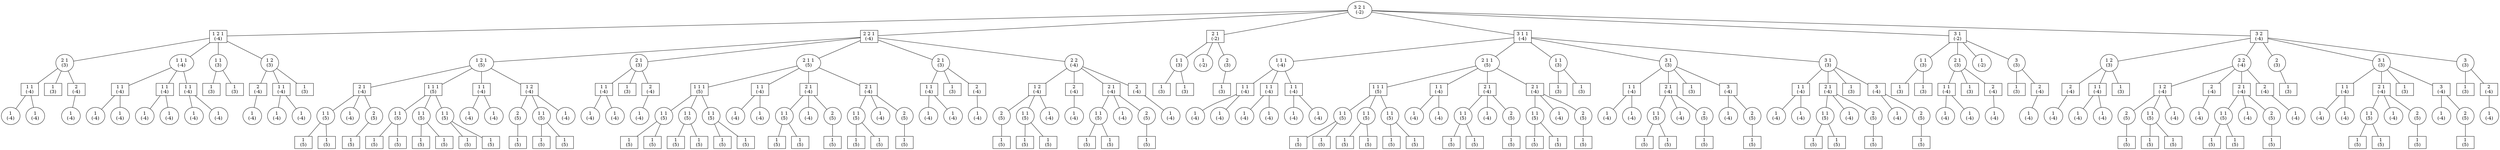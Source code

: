 graph action {
    node_139 -- node_140
    node_140 -- node_141
    node_141 -- node_142
    node_142 -- node_143
    node_143[shape = ellipse, label = "1\n(-4)"]
    node_142 -- node_144
    node_144[shape = ellipse, label = "1\n(-4)"]
    node_142[shape = record, label = "1 1\n(-4)"]
    node_141 -- node_145
    node_145[shape = record, label = "1\n(3)"]
    node_141 -- node_146
    node_146 -- node_147
    node_147[shape = ellipse, label = "1\n(-4)"]
    node_146[shape = record, label = "2\n(-4)"]
    node_141[shape = ellipse, label = "2 1\n(3)"]
    node_140 -- node_148
    node_148 -- node_149
    node_149 -- node_150
    node_150[shape = ellipse, label = "1\n(-4)"]
    node_149 -- node_151
    node_151[shape = ellipse, label = "1\n(-4)"]
    node_149[shape = record, label = "1 1\n(-4)"]
    node_148 -- node_152
    node_152 -- node_153
    node_153[shape = ellipse, label = "1\n(-4)"]
    node_152 -- node_154
    node_154[shape = ellipse, label = "1\n(-4)"]
    node_152[shape = record, label = "1 1\n(-4)"]
    node_148 -- node_155
    node_155 -- node_156
    node_156[shape = ellipse, label = "1\n(-4)"]
    node_155 -- node_157
    node_157[shape = ellipse, label = "1\n(-4)"]
    node_155[shape = record, label = "1 1\n(-4)"]
    node_148[shape = ellipse, label = "1 1 1\n(-4)"]
    node_140 -- node_158
    node_158 -- node_159
    node_159[shape = record, label = "1\n(3)"]
    node_158 -- node_160
    node_160[shape = record, label = "1\n(3)"]
    node_158[shape = ellipse, label = "1 1\n(3)"]
    node_140 -- node_161
    node_161 -- node_162
    node_162 -- node_163
    node_163[shape = ellipse, label = "1\n(-4)"]
    node_162[shape = record, label = "2\n(-4)"]
    node_161 -- node_164
    node_164 -- node_165
    node_165[shape = ellipse, label = "1\n(-4)"]
    node_164 -- node_166
    node_166[shape = ellipse, label = "1\n(-4)"]
    node_164[shape = record, label = "1 1\n(-4)"]
    node_161 -- node_167
    node_167[shape = record, label = "1\n(3)"]
    node_161[shape = ellipse, label = "1 2\n(3)"]
    node_140[shape = record, label = "1 2 1\n(-4)"]
    node_139 -- node_168
    node_168 -- node_169
    node_169 -- node_170
    node_170 -- node_171
    node_171 -- node_172
    node_172[shape = record, label = "1\n(5)"]
    node_171 -- node_173
    node_173[shape = record, label = "1\n(5)"]
    node_171[shape = ellipse, label = "1 1\n(5)"]
    node_170 -- node_174
    node_174[shape = ellipse, label = "1\n(-4)"]
    node_170 -- node_175
    node_175 -- node_176
    node_176[shape = record, label = "1\n(5)"]
    node_175[shape = ellipse, label = "2\n(5)"]
    node_170[shape = record, label = "2 1\n(-4)"]
    node_169 -- node_177
    node_177 -- node_178
    node_178 -- node_179
    node_179[shape = record, label = "1\n(5)"]
    node_178 -- node_180
    node_180[shape = record, label = "1\n(5)"]
    node_178[shape = ellipse, label = "1 1\n(5)"]
    node_177 -- node_181
    node_181 -- node_182
    node_182[shape = record, label = "1\n(5)"]
    node_181 -- node_183
    node_183[shape = record, label = "1\n(5)"]
    node_181[shape = ellipse, label = "1 1\n(5)"]
    node_177 -- node_184
    node_184 -- node_185
    node_185[shape = record, label = "1\n(5)"]
    node_184 -- node_186
    node_186[shape = record, label = "1\n(5)"]
    node_184[shape = ellipse, label = "1 1\n(5)"]
    node_177[shape = record, label = "1 1 1\n(5)"]
    node_169 -- node_187
    node_187 -- node_188
    node_188[shape = ellipse, label = "1\n(-4)"]
    node_187 -- node_189
    node_189[shape = ellipse, label = "1\n(-4)"]
    node_187[shape = record, label = "1 1\n(-4)"]
    node_169 -- node_190
    node_190 -- node_191
    node_191 -- node_192
    node_192[shape = record, label = "1\n(5)"]
    node_191[shape = ellipse, label = "2\n(5)"]
    node_190 -- node_193
    node_193 -- node_194
    node_194[shape = record, label = "1\n(5)"]
    node_193 -- node_195
    node_195[shape = record, label = "1\n(5)"]
    node_193[shape = ellipse, label = "1 1\n(5)"]
    node_190 -- node_196
    node_196[shape = ellipse, label = "1\n(-4)"]
    node_190[shape = record, label = "1 2\n(-4)"]
    node_169[shape = ellipse, label = "1 2 1\n(5)"]
    node_168 -- node_197
    node_197 -- node_198
    node_198 -- node_199
    node_199[shape = ellipse, label = "1\n(-4)"]
    node_198 -- node_200
    node_200[shape = ellipse, label = "1\n(-4)"]
    node_198[shape = record, label = "1 1\n(-4)"]
    node_197 -- node_201
    node_201[shape = record, label = "1\n(3)"]
    node_197 -- node_202
    node_202 -- node_203
    node_203[shape = ellipse, label = "1\n(-4)"]
    node_202[shape = record, label = "2\n(-4)"]
    node_197[shape = ellipse, label = "2 1\n(3)"]
    node_168 -- node_204
    node_204 -- node_205
    node_205 -- node_206
    node_206 -- node_207
    node_207[shape = record, label = "1\n(5)"]
    node_206 -- node_208
    node_208[shape = record, label = "1\n(5)"]
    node_206[shape = ellipse, label = "1 1\n(5)"]
    node_205 -- node_209
    node_209 -- node_210
    node_210[shape = record, label = "1\n(5)"]
    node_209 -- node_211
    node_211[shape = record, label = "1\n(5)"]
    node_209[shape = ellipse, label = "1 1\n(5)"]
    node_205 -- node_212
    node_212 -- node_213
    node_213[shape = record, label = "1\n(5)"]
    node_212 -- node_214
    node_214[shape = record, label = "1\n(5)"]
    node_212[shape = ellipse, label = "1 1\n(5)"]
    node_205[shape = record, label = "1 1 1\n(5)"]
    node_204 -- node_215
    node_215 -- node_216
    node_216[shape = ellipse, label = "1\n(-4)"]
    node_215 -- node_217
    node_217[shape = ellipse, label = "1\n(-4)"]
    node_215[shape = record, label = "1 1\n(-4)"]
    node_204 -- node_218
    node_218 -- node_219
    node_219 -- node_220
    node_220[shape = record, label = "1\n(5)"]
    node_219 -- node_221
    node_221[shape = record, label = "1\n(5)"]
    node_219[shape = ellipse, label = "1 1\n(5)"]
    node_218 -- node_222
    node_222[shape = ellipse, label = "1\n(-4)"]
    node_218 -- node_223
    node_223 -- node_224
    node_224[shape = record, label = "1\n(5)"]
    node_223[shape = ellipse, label = "2\n(5)"]
    node_218[shape = record, label = "2 1\n(-4)"]
    node_204 -- node_225
    node_225 -- node_226
    node_226 -- node_227
    node_227[shape = record, label = "1\n(5)"]
    node_226 -- node_228
    node_228[shape = record, label = "1\n(5)"]
    node_226[shape = ellipse, label = "1 1\n(5)"]
    node_225 -- node_229
    node_229[shape = ellipse, label = "1\n(-4)"]
    node_225 -- node_230
    node_230 -- node_231
    node_231[shape = record, label = "1\n(5)"]
    node_230[shape = ellipse, label = "2\n(5)"]
    node_225[shape = record, label = "2 1\n(-4)"]
    node_204[shape = ellipse, label = "2 1 1\n(5)"]
    node_168 -- node_232
    node_232 -- node_233
    node_233 -- node_234
    node_234[shape = ellipse, label = "1\n(-4)"]
    node_233 -- node_235
    node_235[shape = ellipse, label = "1\n(-4)"]
    node_233[shape = record, label = "1 1\n(-4)"]
    node_232 -- node_236
    node_236[shape = record, label = "1\n(3)"]
    node_232 -- node_237
    node_237 -- node_238
    node_238[shape = ellipse, label = "1\n(-4)"]
    node_237[shape = record, label = "2\n(-4)"]
    node_232[shape = ellipse, label = "2 1\n(3)"]
    node_168 -- node_239
    node_239 -- node_240
    node_240 -- node_241
    node_241 -- node_242
    node_242[shape = record, label = "1\n(5)"]
    node_241[shape = ellipse, label = "2\n(5)"]
    node_240 -- node_243
    node_243 -- node_244
    node_244[shape = record, label = "1\n(5)"]
    node_243 -- node_245
    node_245[shape = record, label = "1\n(5)"]
    node_243[shape = ellipse, label = "1 1\n(5)"]
    node_240 -- node_246
    node_246[shape = ellipse, label = "1\n(-4)"]
    node_240[shape = record, label = "1 2\n(-4)"]
    node_239 -- node_247
    node_247 -- node_248
    node_248[shape = ellipse, label = "1\n(-4)"]
    node_247[shape = record, label = "2\n(-4)"]
    node_239 -- node_249
    node_249 -- node_250
    node_250 -- node_251
    node_251[shape = record, label = "1\n(5)"]
    node_250 -- node_252
    node_252[shape = record, label = "1\n(5)"]
    node_250[shape = ellipse, label = "1 1\n(5)"]
    node_249 -- node_253
    node_253[shape = ellipse, label = "1\n(-4)"]
    node_249 -- node_254
    node_254 -- node_255
    node_255[shape = record, label = "1\n(5)"]
    node_254[shape = ellipse, label = "2\n(5)"]
    node_249[shape = record, label = "2 1\n(-4)"]
    node_239 -- node_256
    node_256 -- node_257
    node_257[shape = ellipse, label = "1\n(-4)"]
    node_256[shape = record, label = "2\n(-4)"]
    node_239[shape = ellipse, label = "2 2\n(-4)"]
    node_168[shape = record, label = "2 2 1\n(-4)"]
    node_139 -- node_258
    node_258 -- node_259
    node_259 -- node_260
    node_260[shape = record, label = "1\n(3)"]
    node_259 -- node_261
    node_261[shape = record, label = "1\n(3)"]
    node_259[shape = ellipse, label = "1 1\n(3)"]
    node_258 -- node_262
    node_262[shape = ellipse, label = "1\n(-2)"]
    node_258 -- node_263
    node_263 -- node_264
    node_264[shape = record, label = "1\n(3)"]
    node_263[shape = ellipse, label = "2\n(3)"]
    node_258[shape = record, label = "2 1\n(-2)"]
    node_139 -- node_265
    node_265 -- node_266
    node_266 -- node_267
    node_267 -- node_268
    node_268[shape = ellipse, label = "1\n(-4)"]
    node_267 -- node_269
    node_269[shape = ellipse, label = "1\n(-4)"]
    node_267[shape = record, label = "1 1\n(-4)"]
    node_266 -- node_270
    node_270 -- node_271
    node_271[shape = ellipse, label = "1\n(-4)"]
    node_270 -- node_272
    node_272[shape = ellipse, label = "1\n(-4)"]
    node_270[shape = record, label = "1 1\n(-4)"]
    node_266 -- node_273
    node_273 -- node_274
    node_274[shape = ellipse, label = "1\n(-4)"]
    node_273 -- node_275
    node_275[shape = ellipse, label = "1\n(-4)"]
    node_273[shape = record, label = "1 1\n(-4)"]
    node_266[shape = ellipse, label = "1 1 1\n(-4)"]
    node_265 -- node_276
    node_276 -- node_277
    node_277 -- node_278
    node_278 -- node_279
    node_279[shape = record, label = "1\n(5)"]
    node_278 -- node_280
    node_280[shape = record, label = "1\n(5)"]
    node_278[shape = ellipse, label = "1 1\n(5)"]
    node_277 -- node_281
    node_281 -- node_282
    node_282[shape = record, label = "1\n(5)"]
    node_281 -- node_283
    node_283[shape = record, label = "1\n(5)"]
    node_281[shape = ellipse, label = "1 1\n(5)"]
    node_277 -- node_284
    node_284 -- node_285
    node_285[shape = record, label = "1\n(5)"]
    node_284 -- node_286
    node_286[shape = record, label = "1\n(5)"]
    node_284[shape = ellipse, label = "1 1\n(5)"]
    node_277[shape = record, label = "1 1 1\n(5)"]
    node_276 -- node_287
    node_287 -- node_288
    node_288[shape = ellipse, label = "1\n(-4)"]
    node_287 -- node_289
    node_289[shape = ellipse, label = "1\n(-4)"]
    node_287[shape = record, label = "1 1\n(-4)"]
    node_276 -- node_290
    node_290 -- node_291
    node_291 -- node_292
    node_292[shape = record, label = "1\n(5)"]
    node_291 -- node_293
    node_293[shape = record, label = "1\n(5)"]
    node_291[shape = ellipse, label = "1 1\n(5)"]
    node_290 -- node_294
    node_294[shape = ellipse, label = "1\n(-4)"]
    node_290 -- node_295
    node_295 -- node_296
    node_296[shape = record, label = "1\n(5)"]
    node_295[shape = ellipse, label = "2\n(5)"]
    node_290[shape = record, label = "2 1\n(-4)"]
    node_276 -- node_297
    node_297 -- node_298
    node_298 -- node_299
    node_299[shape = record, label = "1\n(5)"]
    node_298 -- node_300
    node_300[shape = record, label = "1\n(5)"]
    node_298[shape = ellipse, label = "1 1\n(5)"]
    node_297 -- node_301
    node_301[shape = ellipse, label = "1\n(-4)"]
    node_297 -- node_302
    node_302 -- node_303
    node_303[shape = record, label = "1\n(5)"]
    node_302[shape = ellipse, label = "2\n(5)"]
    node_297[shape = record, label = "2 1\n(-4)"]
    node_276[shape = ellipse, label = "2 1 1\n(5)"]
    node_265 -- node_304
    node_304 -- node_305
    node_305[shape = record, label = "1\n(3)"]
    node_304 -- node_306
    node_306[shape = record, label = "1\n(3)"]
    node_304[shape = ellipse, label = "1 1\n(3)"]
    node_265 -- node_307
    node_307 -- node_308
    node_308 -- node_309
    node_309[shape = ellipse, label = "1\n(-4)"]
    node_308 -- node_310
    node_310[shape = ellipse, label = "1\n(-4)"]
    node_308[shape = record, label = "1 1\n(-4)"]
    node_307 -- node_311
    node_311 -- node_312
    node_312 -- node_313
    node_313[shape = record, label = "1\n(5)"]
    node_312 -- node_314
    node_314[shape = record, label = "1\n(5)"]
    node_312[shape = ellipse, label = "1 1\n(5)"]
    node_311 -- node_315
    node_315[shape = ellipse, label = "1\n(-4)"]
    node_311 -- node_316
    node_316 -- node_317
    node_317[shape = record, label = "1\n(5)"]
    node_316[shape = ellipse, label = "2\n(5)"]
    node_311[shape = record, label = "2 1\n(-4)"]
    node_307 -- node_318
    node_318[shape = record, label = "1\n(3)"]
    node_307 -- node_319
    node_319 -- node_320
    node_320[shape = ellipse, label = "1\n(-4)"]
    node_319 -- node_321
    node_321 -- node_322
    node_322[shape = record, label = "1\n(5)"]
    node_321[shape = ellipse, label = "2\n(5)"]
    node_319[shape = record, label = "3\n(-4)"]
    node_307[shape = ellipse, label = "3 1\n(3)"]
    node_265 -- node_323
    node_323 -- node_324
    node_324 -- node_325
    node_325[shape = ellipse, label = "1\n(-4)"]
    node_324 -- node_326
    node_326[shape = ellipse, label = "1\n(-4)"]
    node_324[shape = record, label = "1 1\n(-4)"]
    node_323 -- node_327
    node_327 -- node_328
    node_328 -- node_329
    node_329[shape = record, label = "1\n(5)"]
    node_328 -- node_330
    node_330[shape = record, label = "1\n(5)"]
    node_328[shape = ellipse, label = "1 1\n(5)"]
    node_327 -- node_331
    node_331[shape = ellipse, label = "1\n(-4)"]
    node_327 -- node_332
    node_332 -- node_333
    node_333[shape = record, label = "1\n(5)"]
    node_332[shape = ellipse, label = "2\n(5)"]
    node_327[shape = record, label = "2 1\n(-4)"]
    node_323 -- node_334
    node_334[shape = record, label = "1\n(3)"]
    node_323 -- node_335
    node_335 -- node_336
    node_336[shape = ellipse, label = "1\n(-4)"]
    node_335 -- node_337
    node_337 -- node_338
    node_338[shape = record, label = "1\n(5)"]
    node_337[shape = ellipse, label = "2\n(5)"]
    node_335[shape = record, label = "3\n(-4)"]
    node_323[shape = ellipse, label = "3 1\n(3)"]
    node_265[shape = record, label = "3 1 1\n(-4)"]
    node_139 -- node_339
    node_339 -- node_340
    node_340 -- node_341
    node_341[shape = record, label = "1\n(3)"]
    node_340 -- node_342
    node_342[shape = record, label = "1\n(3)"]
    node_340[shape = ellipse, label = "1 1\n(3)"]
    node_339 -- node_343
    node_343 -- node_344
    node_344 -- node_345
    node_345[shape = ellipse, label = "1\n(-4)"]
    node_344 -- node_346
    node_346[shape = ellipse, label = "1\n(-4)"]
    node_344[shape = record, label = "1 1\n(-4)"]
    node_343 -- node_347
    node_347[shape = record, label = "1\n(3)"]
    node_343 -- node_348
    node_348 -- node_349
    node_349[shape = ellipse, label = "1\n(-4)"]
    node_348[shape = record, label = "2\n(-4)"]
    node_343[shape = ellipse, label = "2 1\n(3)"]
    node_339 -- node_350
    node_350[shape = ellipse, label = "1\n(-2)"]
    node_339 -- node_351
    node_351 -- node_352
    node_352[shape = record, label = "1\n(3)"]
    node_351 -- node_353
    node_353 -- node_354
    node_354[shape = ellipse, label = "1\n(-4)"]
    node_353[shape = record, label = "2\n(-4)"]
    node_351[shape = ellipse, label = "3\n(3)"]
    node_339[shape = record, label = "3 1\n(-2)"]
    node_139 -- node_355
    node_355 -- node_356
    node_356 -- node_357
    node_357 -- node_358
    node_358[shape = ellipse, label = "1\n(-4)"]
    node_357[shape = record, label = "2\n(-4)"]
    node_356 -- node_359
    node_359 -- node_360
    node_360[shape = ellipse, label = "1\n(-4)"]
    node_359 -- node_361
    node_361[shape = ellipse, label = "1\n(-4)"]
    node_359[shape = record, label = "1 1\n(-4)"]
    node_356 -- node_362
    node_362[shape = record, label = "1\n(3)"]
    node_356[shape = ellipse, label = "1 2\n(3)"]
    node_355 -- node_363
    node_363 -- node_364
    node_364 -- node_365
    node_365 -- node_366
    node_366[shape = record, label = "1\n(5)"]
    node_365[shape = ellipse, label = "2\n(5)"]
    node_364 -- node_367
    node_367 -- node_368
    node_368[shape = record, label = "1\n(5)"]
    node_367 -- node_369
    node_369[shape = record, label = "1\n(5)"]
    node_367[shape = ellipse, label = "1 1\n(5)"]
    node_364 -- node_370
    node_370[shape = ellipse, label = "1\n(-4)"]
    node_364[shape = record, label = "1 2\n(-4)"]
    node_363 -- node_371
    node_371 -- node_372
    node_372[shape = ellipse, label = "1\n(-4)"]
    node_371[shape = record, label = "2\n(-4)"]
    node_363 -- node_373
    node_373 -- node_374
    node_374 -- node_375
    node_375[shape = record, label = "1\n(5)"]
    node_374 -- node_376
    node_376[shape = record, label = "1\n(5)"]
    node_374[shape = ellipse, label = "1 1\n(5)"]
    node_373 -- node_377
    node_377[shape = ellipse, label = "1\n(-4)"]
    node_373 -- node_378
    node_378 -- node_379
    node_379[shape = record, label = "1\n(5)"]
    node_378[shape = ellipse, label = "2\n(5)"]
    node_373[shape = record, label = "2 1\n(-4)"]
    node_363 -- node_380
    node_380 -- node_381
    node_381[shape = ellipse, label = "1\n(-4)"]
    node_380[shape = record, label = "2\n(-4)"]
    node_363[shape = ellipse, label = "2 2\n(-4)"]
    node_355 -- node_382
    node_382 -- node_383
    node_383[shape = record, label = "1\n(3)"]
    node_382[shape = ellipse, label = "2\n(3)"]
    node_355 -- node_384
    node_384 -- node_385
    node_385 -- node_386
    node_386[shape = ellipse, label = "1\n(-4)"]
    node_385 -- node_387
    node_387[shape = ellipse, label = "1\n(-4)"]
    node_385[shape = record, label = "1 1\n(-4)"]
    node_384 -- node_388
    node_388 -- node_389
    node_389 -- node_390
    node_390[shape = record, label = "1\n(5)"]
    node_389 -- node_391
    node_391[shape = record, label = "1\n(5)"]
    node_389[shape = ellipse, label = "1 1\n(5)"]
    node_388 -- node_392
    node_392[shape = ellipse, label = "1\n(-4)"]
    node_388 -- node_393
    node_393 -- node_394
    node_394[shape = record, label = "1\n(5)"]
    node_393[shape = ellipse, label = "2\n(5)"]
    node_388[shape = record, label = "2 1\n(-4)"]
    node_384 -- node_395
    node_395[shape = record, label = "1\n(3)"]
    node_384 -- node_396
    node_396 -- node_397
    node_397[shape = ellipse, label = "1\n(-4)"]
    node_396 -- node_398
    node_398 -- node_399
    node_399[shape = record, label = "1\n(5)"]
    node_398[shape = ellipse, label = "2\n(5)"]
    node_396[shape = record, label = "3\n(-4)"]
    node_384[shape = ellipse, label = "3 1\n(3)"]
    node_355 -- node_400
    node_400 -- node_401
    node_401[shape = record, label = "1\n(3)"]
    node_400 -- node_402
    node_402 -- node_403
    node_403[shape = ellipse, label = "1\n(-4)"]
    node_402[shape = record, label = "2\n(-4)"]
    node_400[shape = ellipse, label = "3\n(3)"]
    node_355[shape = record, label = "3 2\n(-4)"]
    node_139[shape = ellipse, label = "3 2 1\n(-2)"]
}
